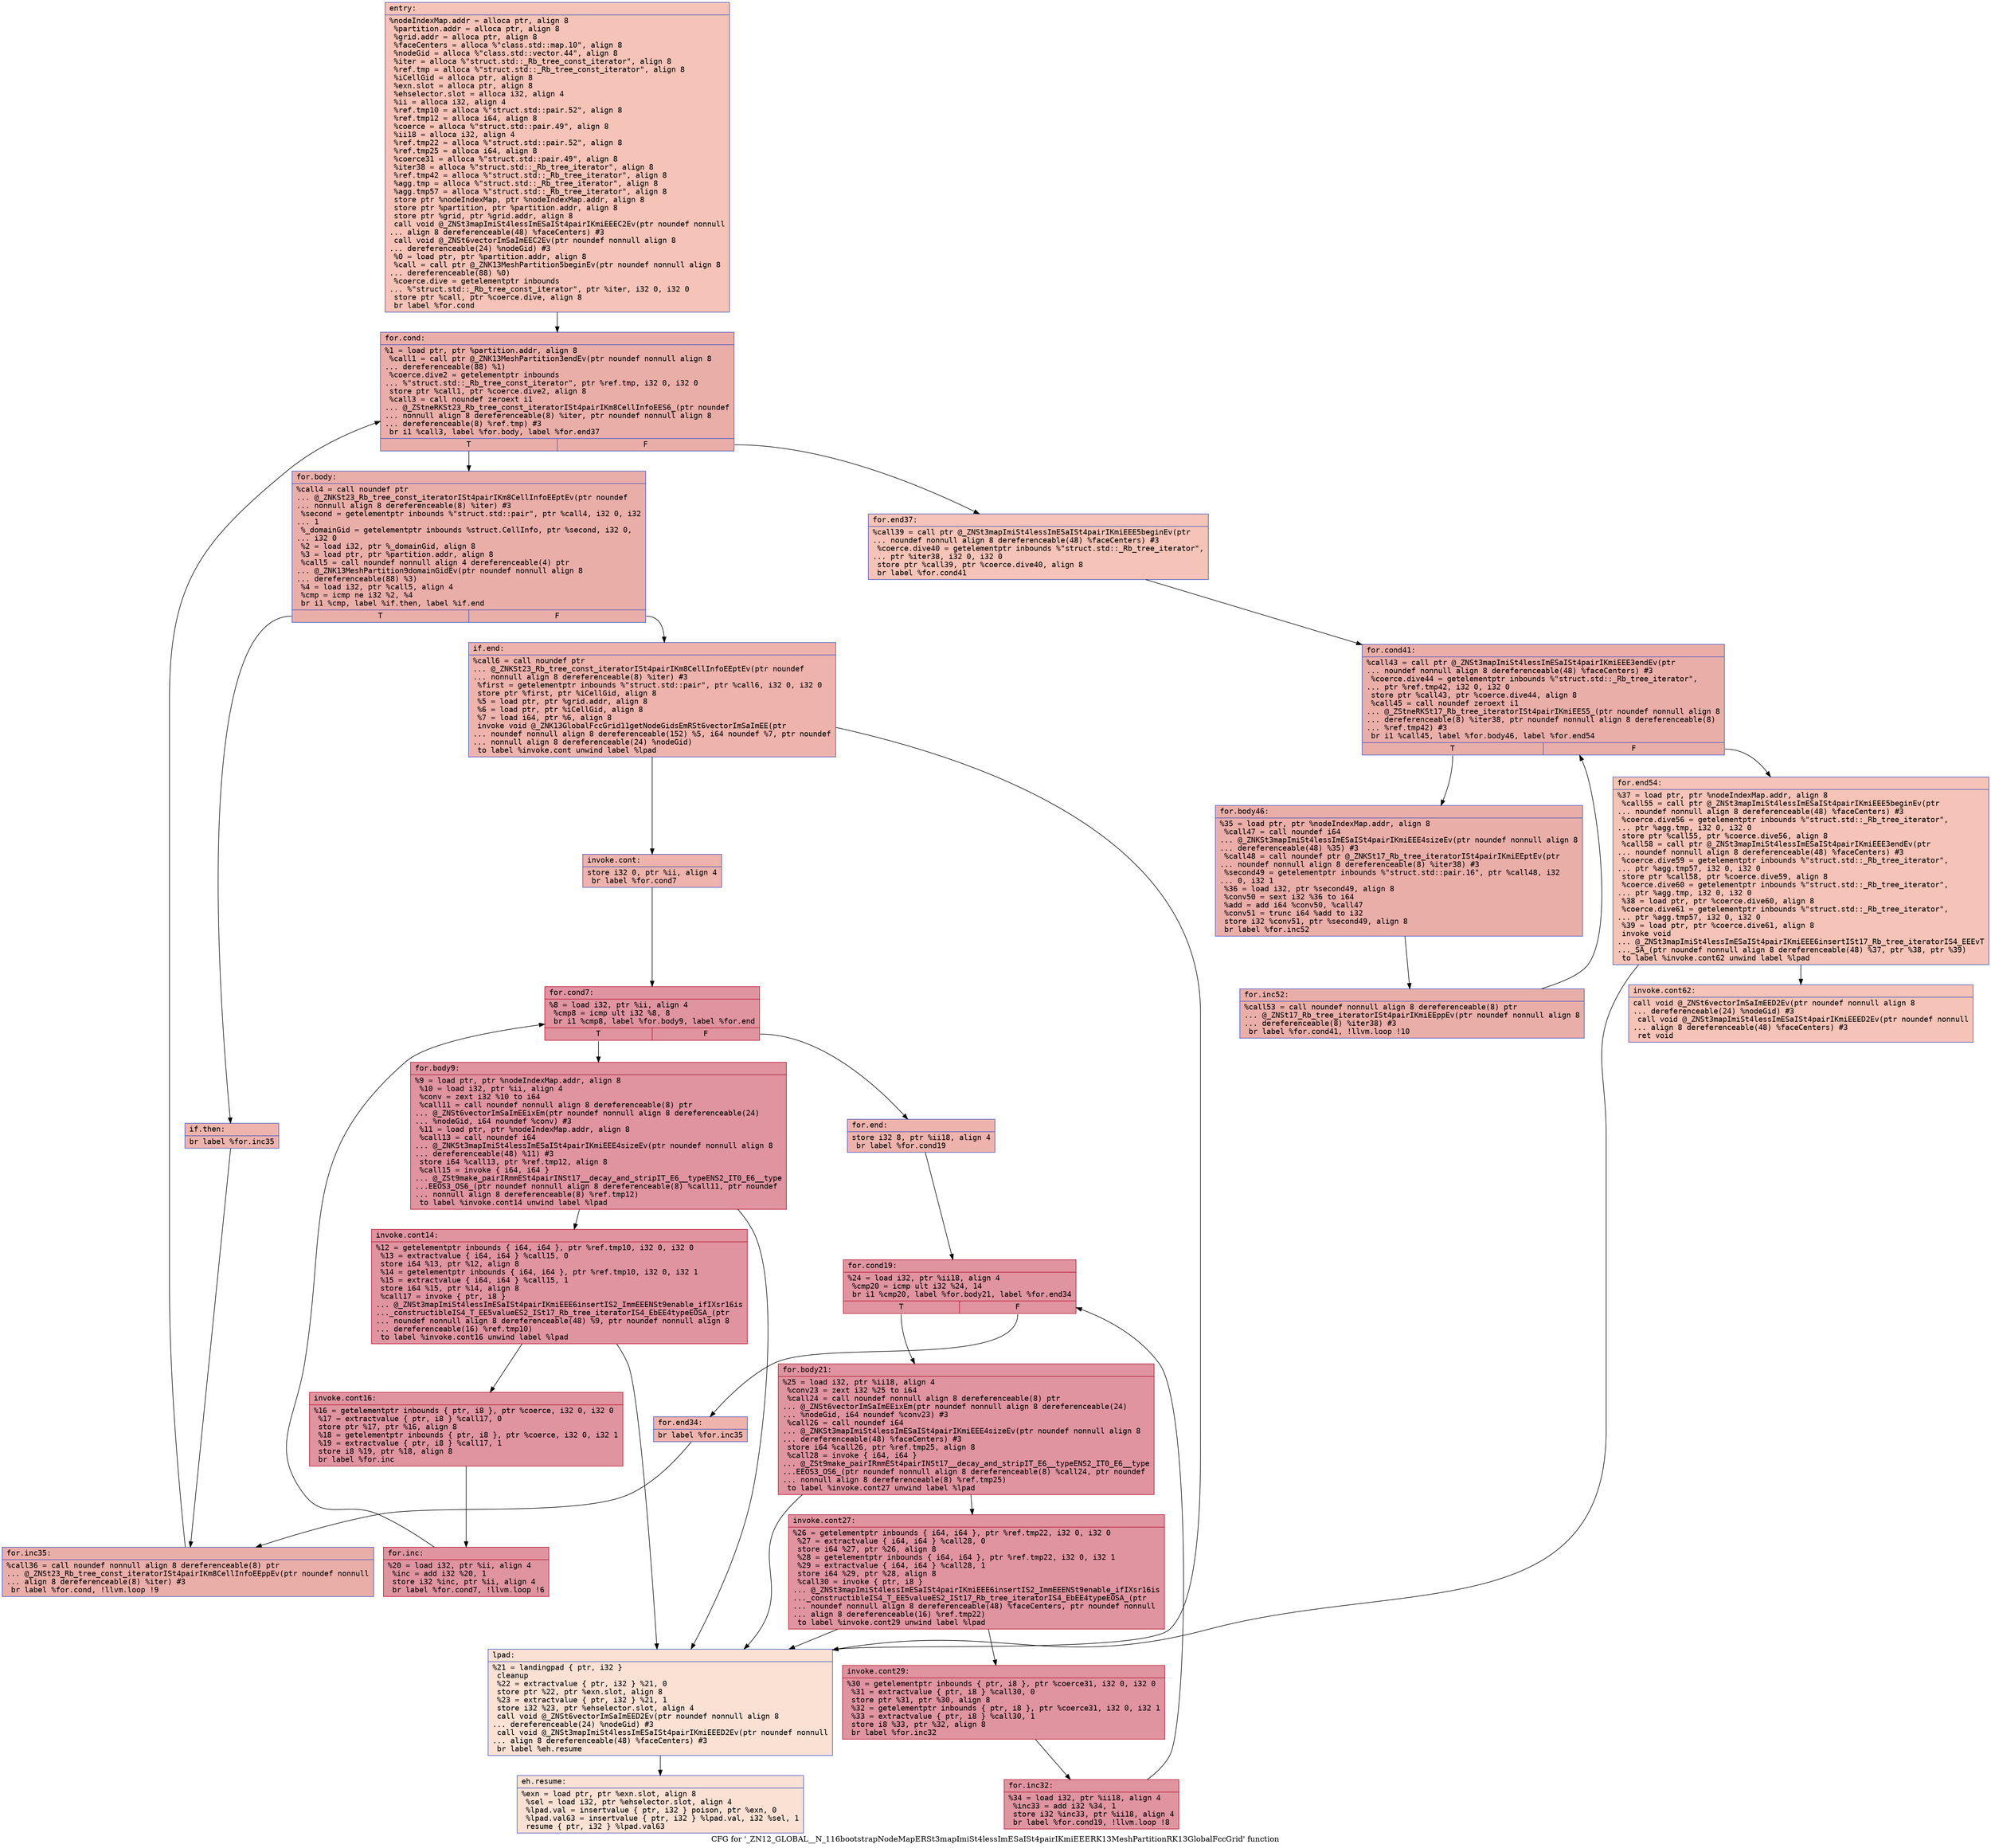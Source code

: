 digraph "CFG for '_ZN12_GLOBAL__N_116bootstrapNodeMapERSt3mapImiSt4lessImESaISt4pairIKmiEEERK13MeshPartitionRK13GlobalFccGrid' function" {
	label="CFG for '_ZN12_GLOBAL__N_116bootstrapNodeMapERSt3mapImiSt4lessImESaISt4pairIKmiEEERK13MeshPartitionRK13GlobalFccGrid' function";

	Node0x55dfe4b16d30 [shape=record,color="#3d50c3ff", style=filled, fillcolor="#e8765c70" fontname="Courier",label="{entry:\l|  %nodeIndexMap.addr = alloca ptr, align 8\l  %partition.addr = alloca ptr, align 8\l  %grid.addr = alloca ptr, align 8\l  %faceCenters = alloca %\"class.std::map.10\", align 8\l  %nodeGid = alloca %\"class.std::vector.44\", align 8\l  %iter = alloca %\"struct.std::_Rb_tree_const_iterator\", align 8\l  %ref.tmp = alloca %\"struct.std::_Rb_tree_const_iterator\", align 8\l  %iCellGid = alloca ptr, align 8\l  %exn.slot = alloca ptr, align 8\l  %ehselector.slot = alloca i32, align 4\l  %ii = alloca i32, align 4\l  %ref.tmp10 = alloca %\"struct.std::pair.52\", align 8\l  %ref.tmp12 = alloca i64, align 8\l  %coerce = alloca %\"struct.std::pair.49\", align 8\l  %ii18 = alloca i32, align 4\l  %ref.tmp22 = alloca %\"struct.std::pair.52\", align 8\l  %ref.tmp25 = alloca i64, align 8\l  %coerce31 = alloca %\"struct.std::pair.49\", align 8\l  %iter38 = alloca %\"struct.std::_Rb_tree_iterator\", align 8\l  %ref.tmp42 = alloca %\"struct.std::_Rb_tree_iterator\", align 8\l  %agg.tmp = alloca %\"struct.std::_Rb_tree_iterator\", align 8\l  %agg.tmp57 = alloca %\"struct.std::_Rb_tree_iterator\", align 8\l  store ptr %nodeIndexMap, ptr %nodeIndexMap.addr, align 8\l  store ptr %partition, ptr %partition.addr, align 8\l  store ptr %grid, ptr %grid.addr, align 8\l  call void @_ZNSt3mapImiSt4lessImESaISt4pairIKmiEEEC2Ev(ptr noundef nonnull\l... align 8 dereferenceable(48) %faceCenters) #3\l  call void @_ZNSt6vectorImSaImEEC2Ev(ptr noundef nonnull align 8\l... dereferenceable(24) %nodeGid) #3\l  %0 = load ptr, ptr %partition.addr, align 8\l  %call = call ptr @_ZNK13MeshPartition5beginEv(ptr noundef nonnull align 8\l... dereferenceable(88) %0)\l  %coerce.dive = getelementptr inbounds\l... %\"struct.std::_Rb_tree_const_iterator\", ptr %iter, i32 0, i32 0\l  store ptr %call, ptr %coerce.dive, align 8\l  br label %for.cond\l}"];
	Node0x55dfe4b16d30 -> Node0x55dfe4b18640[tooltip="entry -> for.cond\nProbability 100.00%" ];
	Node0x55dfe4b18640 [shape=record,color="#3d50c3ff", style=filled, fillcolor="#d0473d70" fontname="Courier",label="{for.cond:\l|  %1 = load ptr, ptr %partition.addr, align 8\l  %call1 = call ptr @_ZNK13MeshPartition3endEv(ptr noundef nonnull align 8\l... dereferenceable(88) %1)\l  %coerce.dive2 = getelementptr inbounds\l... %\"struct.std::_Rb_tree_const_iterator\", ptr %ref.tmp, i32 0, i32 0\l  store ptr %call1, ptr %coerce.dive2, align 8\l  %call3 = call noundef zeroext i1\l... @_ZStneRKSt23_Rb_tree_const_iteratorISt4pairIKm8CellInfoEES6_(ptr noundef\l... nonnull align 8 dereferenceable(8) %iter, ptr noundef nonnull align 8\l... dereferenceable(8) %ref.tmp) #3\l  br i1 %call3, label %for.body, label %for.end37\l|{<s0>T|<s1>F}}"];
	Node0x55dfe4b18640:s0 -> Node0x55dfe4b18a20[tooltip="for.cond -> for.body\nProbability 96.88%" ];
	Node0x55dfe4b18640:s1 -> Node0x55dfe4b18be0[tooltip="for.cond -> for.end37\nProbability 3.12%" ];
	Node0x55dfe4b18a20 [shape=record,color="#3d50c3ff", style=filled, fillcolor="#d0473d70" fontname="Courier",label="{for.body:\l|  %call4 = call noundef ptr\l... @_ZNKSt23_Rb_tree_const_iteratorISt4pairIKm8CellInfoEEptEv(ptr noundef\l... nonnull align 8 dereferenceable(8) %iter) #3\l  %second = getelementptr inbounds %\"struct.std::pair\", ptr %call4, i32 0, i32\l... 1\l  %_domainGid = getelementptr inbounds %struct.CellInfo, ptr %second, i32 0,\l... i32 0\l  %2 = load i32, ptr %_domainGid, align 8\l  %3 = load ptr, ptr %partition.addr, align 8\l  %call5 = call noundef nonnull align 4 dereferenceable(4) ptr\l... @_ZNK13MeshPartition9domainGidEv(ptr noundef nonnull align 8\l... dereferenceable(88) %3)\l  %4 = load i32, ptr %call5, align 4\l  %cmp = icmp ne i32 %2, %4\l  br i1 %cmp, label %if.then, label %if.end\l|{<s0>T|<s1>F}}"];
	Node0x55dfe4b18a20:s0 -> Node0x55dfe4b19390[tooltip="for.body -> if.then\nProbability 50.00%" ];
	Node0x55dfe4b18a20:s1 -> Node0x55dfe4b19400[tooltip="for.body -> if.end\nProbability 50.00%" ];
	Node0x55dfe4b19390 [shape=record,color="#3d50c3ff", style=filled, fillcolor="#d6524470" fontname="Courier",label="{if.then:\l|  br label %for.inc35\l}"];
	Node0x55dfe4b19390 -> Node0x55dfe4b19520[tooltip="if.then -> for.inc35\nProbability 100.00%" ];
	Node0x55dfe4b19400 [shape=record,color="#3d50c3ff", style=filled, fillcolor="#d6524470" fontname="Courier",label="{if.end:\l|  %call6 = call noundef ptr\l... @_ZNKSt23_Rb_tree_const_iteratorISt4pairIKm8CellInfoEEptEv(ptr noundef\l... nonnull align 8 dereferenceable(8) %iter) #3\l  %first = getelementptr inbounds %\"struct.std::pair\", ptr %call6, i32 0, i32 0\l  store ptr %first, ptr %iCellGid, align 8\l  %5 = load ptr, ptr %grid.addr, align 8\l  %6 = load ptr, ptr %iCellGid, align 8\l  %7 = load i64, ptr %6, align 8\l  invoke void @_ZNK13GlobalFccGrid11getNodeGidsEmRSt6vectorImSaImEE(ptr\l... noundef nonnull align 8 dereferenceable(152) %5, i64 noundef %7, ptr noundef\l... nonnull align 8 dereferenceable(24) %nodeGid)\l          to label %invoke.cont unwind label %lpad\l}"];
	Node0x55dfe4b19400 -> Node0x55dfe4b195e0[tooltip="if.end -> invoke.cont\nProbability 100.00%" ];
	Node0x55dfe4b19400 -> Node0x55dfe4b19a60[tooltip="if.end -> lpad\nProbability 0.00%" ];
	Node0x55dfe4b195e0 [shape=record,color="#3d50c3ff", style=filled, fillcolor="#d6524470" fontname="Courier",label="{invoke.cont:\l|  store i32 0, ptr %ii, align 4\l  br label %for.cond7\l}"];
	Node0x55dfe4b195e0 -> Node0x55dfe4b19dd0[tooltip="invoke.cont -> for.cond7\nProbability 100.00%" ];
	Node0x55dfe4b19dd0 [shape=record,color="#b70d28ff", style=filled, fillcolor="#b70d2870" fontname="Courier",label="{for.cond7:\l|  %8 = load i32, ptr %ii, align 4\l  %cmp8 = icmp ult i32 %8, 8\l  br i1 %cmp8, label %for.body9, label %for.end\l|{<s0>T|<s1>F}}"];
	Node0x55dfe4b19dd0:s0 -> Node0x55dfe4b19fa0[tooltip="for.cond7 -> for.body9\nProbability 96.88%" ];
	Node0x55dfe4b19dd0:s1 -> Node0x55dfe4af0cd0[tooltip="for.cond7 -> for.end\nProbability 3.12%" ];
	Node0x55dfe4b19fa0 [shape=record,color="#b70d28ff", style=filled, fillcolor="#b70d2870" fontname="Courier",label="{for.body9:\l|  %9 = load ptr, ptr %nodeIndexMap.addr, align 8\l  %10 = load i32, ptr %ii, align 4\l  %conv = zext i32 %10 to i64\l  %call11 = call noundef nonnull align 8 dereferenceable(8) ptr\l... @_ZNSt6vectorImSaImEEixEm(ptr noundef nonnull align 8 dereferenceable(24)\l... %nodeGid, i64 noundef %conv) #3\l  %11 = load ptr, ptr %nodeIndexMap.addr, align 8\l  %call13 = call noundef i64\l... @_ZNKSt3mapImiSt4lessImESaISt4pairIKmiEEE4sizeEv(ptr noundef nonnull align 8\l... dereferenceable(48) %11) #3\l  store i64 %call13, ptr %ref.tmp12, align 8\l  %call15 = invoke \{ i64, i64 \}\l... @_ZSt9make_pairIRmmESt4pairINSt17__decay_and_stripIT_E6__typeENS2_IT0_E6__type\l...EEOS3_OS6_(ptr noundef nonnull align 8 dereferenceable(8) %call11, ptr noundef\l... nonnull align 8 dereferenceable(8) %ref.tmp12)\l          to label %invoke.cont14 unwind label %lpad\l}"];
	Node0x55dfe4b19fa0 -> Node0x55dfe4b1ac30[tooltip="for.body9 -> invoke.cont14\nProbability 100.00%" ];
	Node0x55dfe4b19fa0 -> Node0x55dfe4b19a60[tooltip="for.body9 -> lpad\nProbability 0.00%" ];
	Node0x55dfe4b1ac30 [shape=record,color="#b70d28ff", style=filled, fillcolor="#b70d2870" fontname="Courier",label="{invoke.cont14:\l|  %12 = getelementptr inbounds \{ i64, i64 \}, ptr %ref.tmp10, i32 0, i32 0\l  %13 = extractvalue \{ i64, i64 \} %call15, 0\l  store i64 %13, ptr %12, align 8\l  %14 = getelementptr inbounds \{ i64, i64 \}, ptr %ref.tmp10, i32 0, i32 1\l  %15 = extractvalue \{ i64, i64 \} %call15, 1\l  store i64 %15, ptr %14, align 8\l  %call17 = invoke \{ ptr, i8 \}\l... @_ZNSt3mapImiSt4lessImESaISt4pairIKmiEEE6insertIS2_ImmEEENSt9enable_ifIXsr16is\l..._constructibleIS4_T_EE5valueES2_ISt17_Rb_tree_iteratorIS4_EbEE4typeEOSA_(ptr\l... noundef nonnull align 8 dereferenceable(48) %9, ptr noundef nonnull align 8\l... dereferenceable(16) %ref.tmp10)\l          to label %invoke.cont16 unwind label %lpad\l}"];
	Node0x55dfe4b1ac30 -> Node0x55dfe4b1b430[tooltip="invoke.cont14 -> invoke.cont16\nProbability 100.00%" ];
	Node0x55dfe4b1ac30 -> Node0x55dfe4b19a60[tooltip="invoke.cont14 -> lpad\nProbability 0.00%" ];
	Node0x55dfe4b1b430 [shape=record,color="#b70d28ff", style=filled, fillcolor="#b70d2870" fontname="Courier",label="{invoke.cont16:\l|  %16 = getelementptr inbounds \{ ptr, i8 \}, ptr %coerce, i32 0, i32 0\l  %17 = extractvalue \{ ptr, i8 \} %call17, 0\l  store ptr %17, ptr %16, align 8\l  %18 = getelementptr inbounds \{ ptr, i8 \}, ptr %coerce, i32 0, i32 1\l  %19 = extractvalue \{ ptr, i8 \} %call17, 1\l  store i8 %19, ptr %18, align 8\l  br label %for.inc\l}"];
	Node0x55dfe4b1b430 -> Node0x55dfe4b1ba80[tooltip="invoke.cont16 -> for.inc\nProbability 100.00%" ];
	Node0x55dfe4b1ba80 [shape=record,color="#b70d28ff", style=filled, fillcolor="#b70d2870" fontname="Courier",label="{for.inc:\l|  %20 = load i32, ptr %ii, align 4\l  %inc = add i32 %20, 1\l  store i32 %inc, ptr %ii, align 4\l  br label %for.cond7, !llvm.loop !6\l}"];
	Node0x55dfe4b1ba80 -> Node0x55dfe4b19dd0[tooltip="for.inc -> for.cond7\nProbability 100.00%" ];
	Node0x55dfe4b19a60 [shape=record,color="#3d50c3ff", style=filled, fillcolor="#f7b99e70" fontname="Courier",label="{lpad:\l|  %21 = landingpad \{ ptr, i32 \}\l          cleanup\l  %22 = extractvalue \{ ptr, i32 \} %21, 0\l  store ptr %22, ptr %exn.slot, align 8\l  %23 = extractvalue \{ ptr, i32 \} %21, 1\l  store i32 %23, ptr %ehselector.slot, align 4\l  call void @_ZNSt6vectorImSaImEED2Ev(ptr noundef nonnull align 8\l... dereferenceable(24) %nodeGid) #3\l  call void @_ZNSt3mapImiSt4lessImESaISt4pairIKmiEEED2Ev(ptr noundef nonnull\l... align 8 dereferenceable(48) %faceCenters) #3\l  br label %eh.resume\l}"];
	Node0x55dfe4b19a60 -> Node0x55dfe4b1c430[tooltip="lpad -> eh.resume\nProbability 100.00%" ];
	Node0x55dfe4af0cd0 [shape=record,color="#3d50c3ff", style=filled, fillcolor="#d6524470" fontname="Courier",label="{for.end:\l|  store i32 8, ptr %ii18, align 4\l  br label %for.cond19\l}"];
	Node0x55dfe4af0cd0 -> Node0x55dfe4b1c5f0[tooltip="for.end -> for.cond19\nProbability 100.00%" ];
	Node0x55dfe4b1c5f0 [shape=record,color="#b70d28ff", style=filled, fillcolor="#b70d2870" fontname="Courier",label="{for.cond19:\l|  %24 = load i32, ptr %ii18, align 4\l  %cmp20 = icmp ult i32 %24, 14\l  br i1 %cmp20, label %for.body21, label %for.end34\l|{<s0>T|<s1>F}}"];
	Node0x55dfe4b1c5f0:s0 -> Node0x55dfe4b1c7f0[tooltip="for.cond19 -> for.body21\nProbability 96.88%" ];
	Node0x55dfe4b1c5f0:s1 -> Node0x55dfe4b1c870[tooltip="for.cond19 -> for.end34\nProbability 3.12%" ];
	Node0x55dfe4b1c7f0 [shape=record,color="#b70d28ff", style=filled, fillcolor="#b70d2870" fontname="Courier",label="{for.body21:\l|  %25 = load i32, ptr %ii18, align 4\l  %conv23 = zext i32 %25 to i64\l  %call24 = call noundef nonnull align 8 dereferenceable(8) ptr\l... @_ZNSt6vectorImSaImEEixEm(ptr noundef nonnull align 8 dereferenceable(24)\l... %nodeGid, i64 noundef %conv23) #3\l  %call26 = call noundef i64\l... @_ZNKSt3mapImiSt4lessImESaISt4pairIKmiEEE4sizeEv(ptr noundef nonnull align 8\l... dereferenceable(48) %faceCenters) #3\l  store i64 %call26, ptr %ref.tmp25, align 8\l  %call28 = invoke \{ i64, i64 \}\l... @_ZSt9make_pairIRmmESt4pairINSt17__decay_and_stripIT_E6__typeENS2_IT0_E6__type\l...EEOS3_OS6_(ptr noundef nonnull align 8 dereferenceable(8) %call24, ptr noundef\l... nonnull align 8 dereferenceable(8) %ref.tmp25)\l          to label %invoke.cont27 unwind label %lpad\l}"];
	Node0x55dfe4b1c7f0 -> Node0x55dfe4b1ce90[tooltip="for.body21 -> invoke.cont27\nProbability 100.00%" ];
	Node0x55dfe4b1c7f0 -> Node0x55dfe4b19a60[tooltip="for.body21 -> lpad\nProbability 0.00%" ];
	Node0x55dfe4b1ce90 [shape=record,color="#b70d28ff", style=filled, fillcolor="#b70d2870" fontname="Courier",label="{invoke.cont27:\l|  %26 = getelementptr inbounds \{ i64, i64 \}, ptr %ref.tmp22, i32 0, i32 0\l  %27 = extractvalue \{ i64, i64 \} %call28, 0\l  store i64 %27, ptr %26, align 8\l  %28 = getelementptr inbounds \{ i64, i64 \}, ptr %ref.tmp22, i32 0, i32 1\l  %29 = extractvalue \{ i64, i64 \} %call28, 1\l  store i64 %29, ptr %28, align 8\l  %call30 = invoke \{ ptr, i8 \}\l... @_ZNSt3mapImiSt4lessImESaISt4pairIKmiEEE6insertIS2_ImmEEENSt9enable_ifIXsr16is\l..._constructibleIS4_T_EE5valueES2_ISt17_Rb_tree_iteratorIS4_EbEE4typeEOSA_(ptr\l... noundef nonnull align 8 dereferenceable(48) %faceCenters, ptr noundef nonnull\l... align 8 dereferenceable(16) %ref.tmp22)\l          to label %invoke.cont29 unwind label %lpad\l}"];
	Node0x55dfe4b1ce90 -> Node0x55dfe4b1d5c0[tooltip="invoke.cont27 -> invoke.cont29\nProbability 100.00%" ];
	Node0x55dfe4b1ce90 -> Node0x55dfe4b19a60[tooltip="invoke.cont27 -> lpad\nProbability 0.00%" ];
	Node0x55dfe4b1d5c0 [shape=record,color="#b70d28ff", style=filled, fillcolor="#b70d2870" fontname="Courier",label="{invoke.cont29:\l|  %30 = getelementptr inbounds \{ ptr, i8 \}, ptr %coerce31, i32 0, i32 0\l  %31 = extractvalue \{ ptr, i8 \} %call30, 0\l  store ptr %31, ptr %30, align 8\l  %32 = getelementptr inbounds \{ ptr, i8 \}, ptr %coerce31, i32 0, i32 1\l  %33 = extractvalue \{ ptr, i8 \} %call30, 1\l  store i8 %33, ptr %32, align 8\l  br label %for.inc32\l}"];
	Node0x55dfe4b1d5c0 -> Node0x55dfe4b1dac0[tooltip="invoke.cont29 -> for.inc32\nProbability 100.00%" ];
	Node0x55dfe4b1dac0 [shape=record,color="#b70d28ff", style=filled, fillcolor="#b70d2870" fontname="Courier",label="{for.inc32:\l|  %34 = load i32, ptr %ii18, align 4\l  %inc33 = add i32 %34, 1\l  store i32 %inc33, ptr %ii18, align 4\l  br label %for.cond19, !llvm.loop !8\l}"];
	Node0x55dfe4b1dac0 -> Node0x55dfe4b1c5f0[tooltip="for.inc32 -> for.cond19\nProbability 100.00%" ];
	Node0x55dfe4b1c870 [shape=record,color="#3d50c3ff", style=filled, fillcolor="#d6524470" fontname="Courier",label="{for.end34:\l|  br label %for.inc35\l}"];
	Node0x55dfe4b1c870 -> Node0x55dfe4b19520[tooltip="for.end34 -> for.inc35\nProbability 100.00%" ];
	Node0x55dfe4b19520 [shape=record,color="#3d50c3ff", style=filled, fillcolor="#d0473d70" fontname="Courier",label="{for.inc35:\l|  %call36 = call noundef nonnull align 8 dereferenceable(8) ptr\l... @_ZNSt23_Rb_tree_const_iteratorISt4pairIKm8CellInfoEEppEv(ptr noundef nonnull\l... align 8 dereferenceable(8) %iter) #3\l  br label %for.cond, !llvm.loop !9\l}"];
	Node0x55dfe4b19520 -> Node0x55dfe4b18640[tooltip="for.inc35 -> for.cond\nProbability 100.00%" ];
	Node0x55dfe4b18be0 [shape=record,color="#3d50c3ff", style=filled, fillcolor="#e8765c70" fontname="Courier",label="{for.end37:\l|  %call39 = call ptr @_ZNSt3mapImiSt4lessImESaISt4pairIKmiEEE5beginEv(ptr\l... noundef nonnull align 8 dereferenceable(48) %faceCenters) #3\l  %coerce.dive40 = getelementptr inbounds %\"struct.std::_Rb_tree_iterator\",\l... ptr %iter38, i32 0, i32 0\l  store ptr %call39, ptr %coerce.dive40, align 8\l  br label %for.cond41\l}"];
	Node0x55dfe4b18be0 -> Node0x55dfe4b1e4d0[tooltip="for.end37 -> for.cond41\nProbability 100.00%" ];
	Node0x55dfe4b1e4d0 [shape=record,color="#3d50c3ff", style=filled, fillcolor="#d0473d70" fontname="Courier",label="{for.cond41:\l|  %call43 = call ptr @_ZNSt3mapImiSt4lessImESaISt4pairIKmiEEE3endEv(ptr\l... noundef nonnull align 8 dereferenceable(48) %faceCenters) #3\l  %coerce.dive44 = getelementptr inbounds %\"struct.std::_Rb_tree_iterator\",\l... ptr %ref.tmp42, i32 0, i32 0\l  store ptr %call43, ptr %coerce.dive44, align 8\l  %call45 = call noundef zeroext i1\l... @_ZStneRKSt17_Rb_tree_iteratorISt4pairIKmiEES5_(ptr noundef nonnull align 8\l... dereferenceable(8) %iter38, ptr noundef nonnull align 8 dereferenceable(8)\l... %ref.tmp42) #3\l  br i1 %call45, label %for.body46, label %for.end54\l|{<s0>T|<s1>F}}"];
	Node0x55dfe4b1e4d0:s0 -> Node0x55dfe4b1e9f0[tooltip="for.cond41 -> for.body46\nProbability 96.88%" ];
	Node0x55dfe4b1e4d0:s1 -> Node0x55dfe4b1ea70[tooltip="for.cond41 -> for.end54\nProbability 3.12%" ];
	Node0x55dfe4b1e9f0 [shape=record,color="#3d50c3ff", style=filled, fillcolor="#d0473d70" fontname="Courier",label="{for.body46:\l|  %35 = load ptr, ptr %nodeIndexMap.addr, align 8\l  %call47 = call noundef i64\l... @_ZNKSt3mapImiSt4lessImESaISt4pairIKmiEEE4sizeEv(ptr noundef nonnull align 8\l... dereferenceable(48) %35) #3\l  %call48 = call noundef ptr @_ZNKSt17_Rb_tree_iteratorISt4pairIKmiEEptEv(ptr\l... noundef nonnull align 8 dereferenceable(8) %iter38) #3\l  %second49 = getelementptr inbounds %\"struct.std::pair.16\", ptr %call48, i32\l... 0, i32 1\l  %36 = load i32, ptr %second49, align 8\l  %conv50 = sext i32 %36 to i64\l  %add = add i64 %conv50, %call47\l  %conv51 = trunc i64 %add to i32\l  store i32 %conv51, ptr %second49, align 8\l  br label %for.inc52\l}"];
	Node0x55dfe4b1e9f0 -> Node0x55dfe4b1f270[tooltip="for.body46 -> for.inc52\nProbability 100.00%" ];
	Node0x55dfe4b1f270 [shape=record,color="#3d50c3ff", style=filled, fillcolor="#d0473d70" fontname="Courier",label="{for.inc52:\l|  %call53 = call noundef nonnull align 8 dereferenceable(8) ptr\l... @_ZNSt17_Rb_tree_iteratorISt4pairIKmiEEppEv(ptr noundef nonnull align 8\l... dereferenceable(8) %iter38) #3\l  br label %for.cond41, !llvm.loop !10\l}"];
	Node0x55dfe4b1f270 -> Node0x55dfe4b1e4d0[tooltip="for.inc52 -> for.cond41\nProbability 100.00%" ];
	Node0x55dfe4b1ea70 [shape=record,color="#3d50c3ff", style=filled, fillcolor="#e8765c70" fontname="Courier",label="{for.end54:\l|  %37 = load ptr, ptr %nodeIndexMap.addr, align 8\l  %call55 = call ptr @_ZNSt3mapImiSt4lessImESaISt4pairIKmiEEE5beginEv(ptr\l... noundef nonnull align 8 dereferenceable(48) %faceCenters) #3\l  %coerce.dive56 = getelementptr inbounds %\"struct.std::_Rb_tree_iterator\",\l... ptr %agg.tmp, i32 0, i32 0\l  store ptr %call55, ptr %coerce.dive56, align 8\l  %call58 = call ptr @_ZNSt3mapImiSt4lessImESaISt4pairIKmiEEE3endEv(ptr\l... noundef nonnull align 8 dereferenceable(48) %faceCenters) #3\l  %coerce.dive59 = getelementptr inbounds %\"struct.std::_Rb_tree_iterator\",\l... ptr %agg.tmp57, i32 0, i32 0\l  store ptr %call58, ptr %coerce.dive59, align 8\l  %coerce.dive60 = getelementptr inbounds %\"struct.std::_Rb_tree_iterator\",\l... ptr %agg.tmp, i32 0, i32 0\l  %38 = load ptr, ptr %coerce.dive60, align 8\l  %coerce.dive61 = getelementptr inbounds %\"struct.std::_Rb_tree_iterator\",\l... ptr %agg.tmp57, i32 0, i32 0\l  %39 = load ptr, ptr %coerce.dive61, align 8\l  invoke void\l... @_ZNSt3mapImiSt4lessImESaISt4pairIKmiEEE6insertISt17_Rb_tree_iteratorIS4_EEEvT\l..._SA_(ptr noundef nonnull align 8 dereferenceable(48) %37, ptr %38, ptr %39)\l          to label %invoke.cont62 unwind label %lpad\l}"];
	Node0x55dfe4b1ea70 -> Node0x55dfe4b1ff00[tooltip="for.end54 -> invoke.cont62\nProbability 100.00%" ];
	Node0x55dfe4b1ea70 -> Node0x55dfe4b19a60[tooltip="for.end54 -> lpad\nProbability 0.00%" ];
	Node0x55dfe4b1ff00 [shape=record,color="#3d50c3ff", style=filled, fillcolor="#e8765c70" fontname="Courier",label="{invoke.cont62:\l|  call void @_ZNSt6vectorImSaImEED2Ev(ptr noundef nonnull align 8\l... dereferenceable(24) %nodeGid) #3\l  call void @_ZNSt3mapImiSt4lessImESaISt4pairIKmiEEED2Ev(ptr noundef nonnull\l... align 8 dereferenceable(48) %faceCenters) #3\l  ret void\l}"];
	Node0x55dfe4b1c430 [shape=record,color="#3d50c3ff", style=filled, fillcolor="#f7b99e70" fontname="Courier",label="{eh.resume:\l|  %exn = load ptr, ptr %exn.slot, align 8\l  %sel = load i32, ptr %ehselector.slot, align 4\l  %lpad.val = insertvalue \{ ptr, i32 \} poison, ptr %exn, 0\l  %lpad.val63 = insertvalue \{ ptr, i32 \} %lpad.val, i32 %sel, 1\l  resume \{ ptr, i32 \} %lpad.val63\l}"];
}

